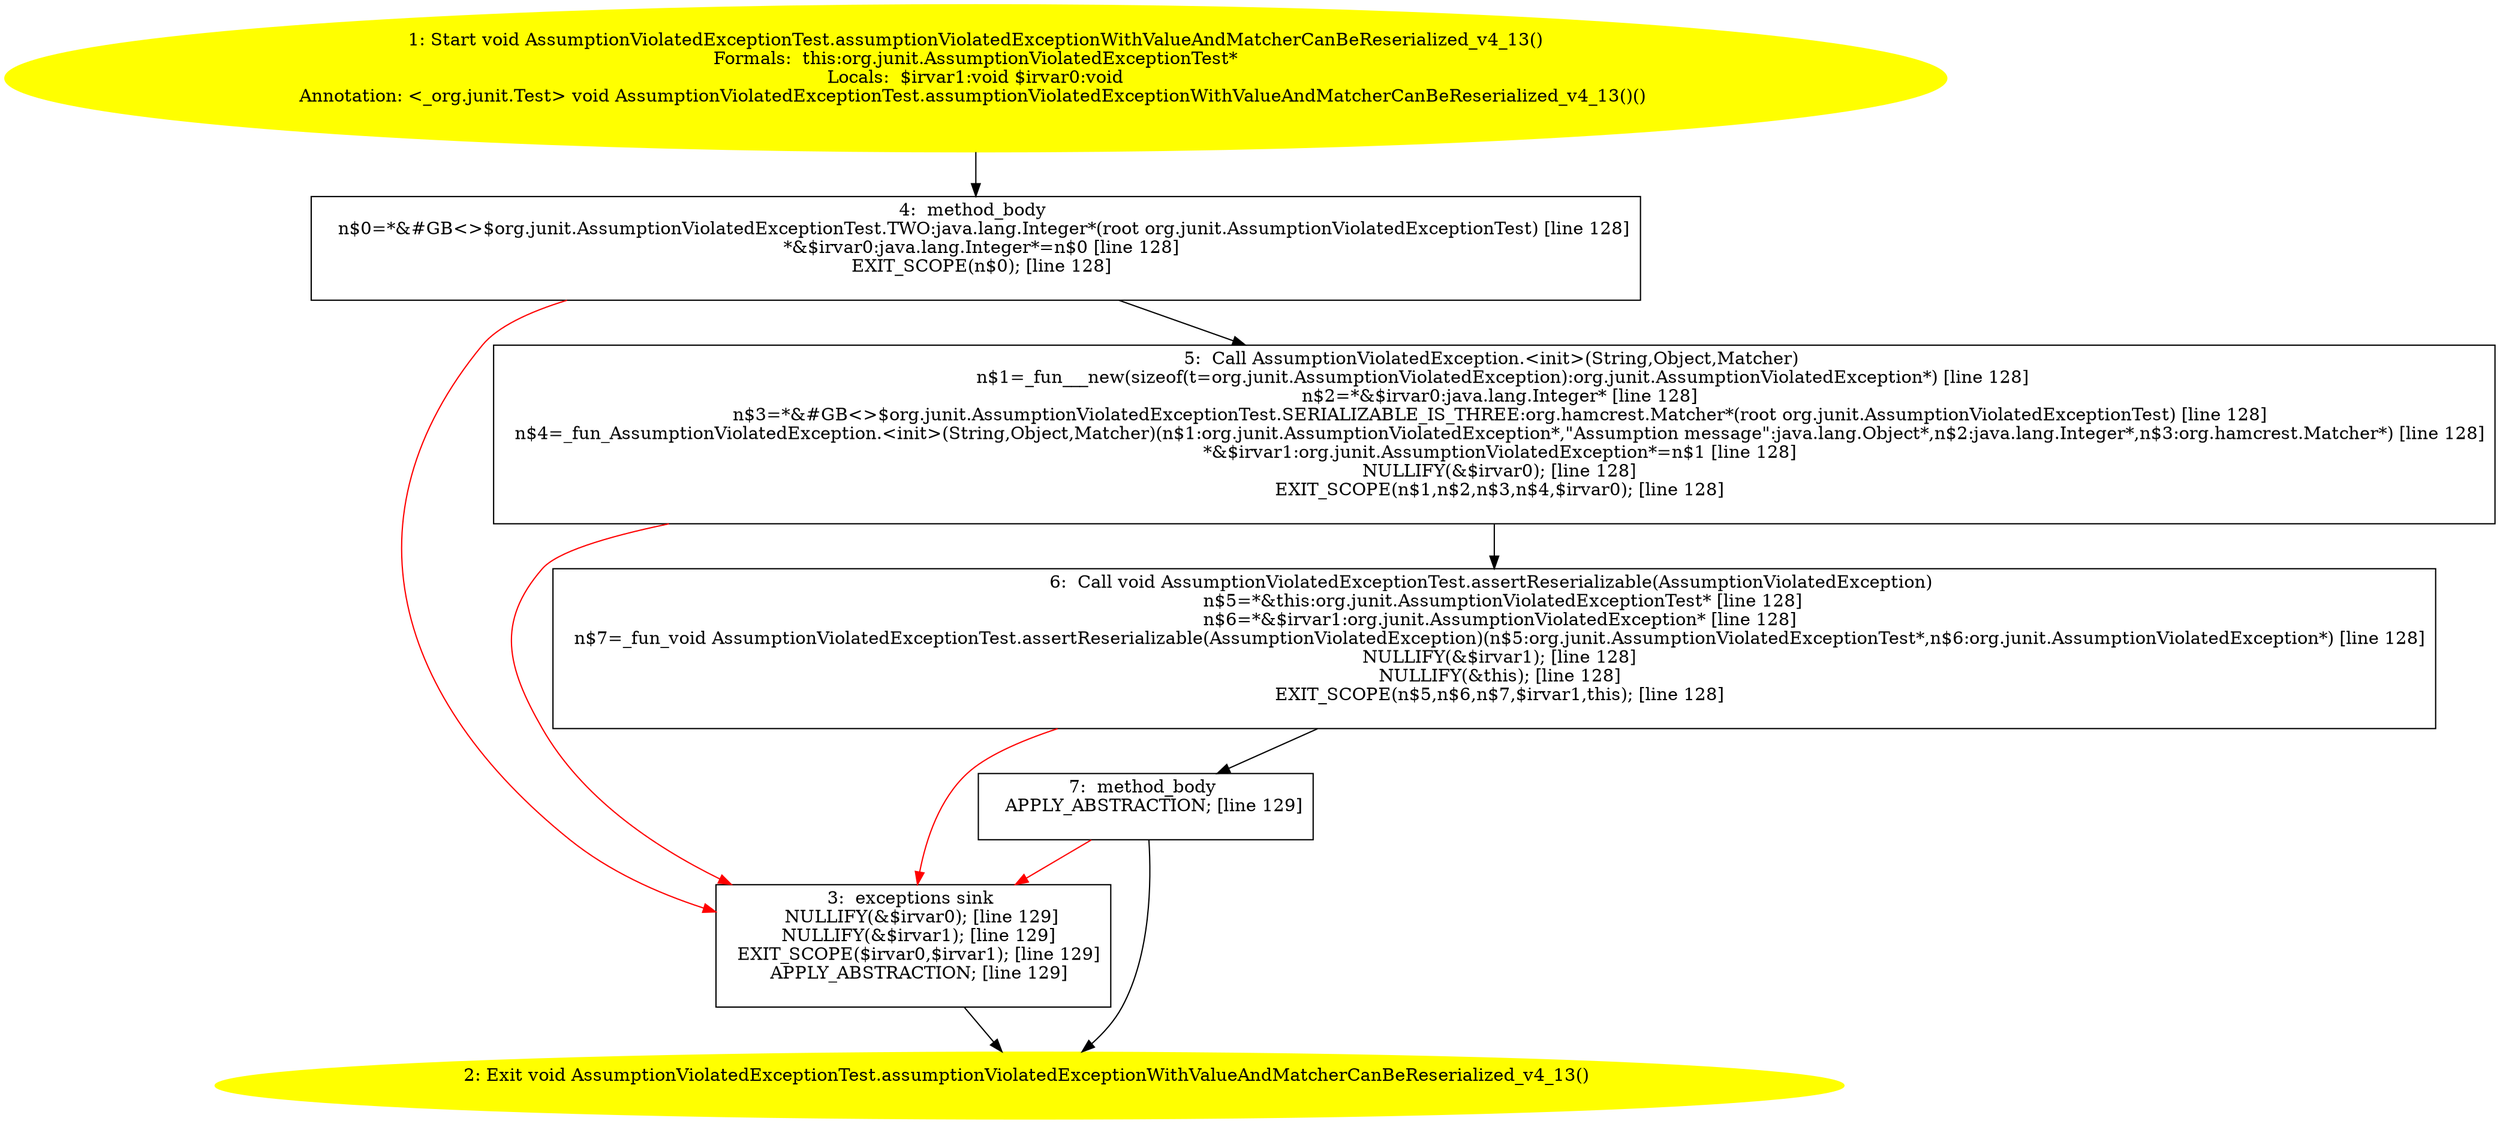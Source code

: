 /* @generated */
digraph cfg {
"org.junit.AssumptionViolatedExceptionTest.assumptionViolatedExceptionWithValueAndMatcherCanBeReseria.a3f2354e3087a687cf61a84879d0ddd3_1" [label="1: Start void AssumptionViolatedExceptionTest.assumptionViolatedExceptionWithValueAndMatcherCanBeReserialized_v4_13()\nFormals:  this:org.junit.AssumptionViolatedExceptionTest*\nLocals:  $irvar1:void $irvar0:void\nAnnotation: <_org.junit.Test> void AssumptionViolatedExceptionTest.assumptionViolatedExceptionWithValueAndMatcherCanBeReserialized_v4_13()() \n  " color=yellow style=filled]
	

	 "org.junit.AssumptionViolatedExceptionTest.assumptionViolatedExceptionWithValueAndMatcherCanBeReseria.a3f2354e3087a687cf61a84879d0ddd3_1" -> "org.junit.AssumptionViolatedExceptionTest.assumptionViolatedExceptionWithValueAndMatcherCanBeReseria.a3f2354e3087a687cf61a84879d0ddd3_4" ;
"org.junit.AssumptionViolatedExceptionTest.assumptionViolatedExceptionWithValueAndMatcherCanBeReseria.a3f2354e3087a687cf61a84879d0ddd3_2" [label="2: Exit void AssumptionViolatedExceptionTest.assumptionViolatedExceptionWithValueAndMatcherCanBeReserialized_v4_13() \n  " color=yellow style=filled]
	

"org.junit.AssumptionViolatedExceptionTest.assumptionViolatedExceptionWithValueAndMatcherCanBeReseria.a3f2354e3087a687cf61a84879d0ddd3_3" [label="3:  exceptions sink \n   NULLIFY(&$irvar0); [line 129]\n  NULLIFY(&$irvar1); [line 129]\n  EXIT_SCOPE($irvar0,$irvar1); [line 129]\n  APPLY_ABSTRACTION; [line 129]\n " shape="box"]
	

	 "org.junit.AssumptionViolatedExceptionTest.assumptionViolatedExceptionWithValueAndMatcherCanBeReseria.a3f2354e3087a687cf61a84879d0ddd3_3" -> "org.junit.AssumptionViolatedExceptionTest.assumptionViolatedExceptionWithValueAndMatcherCanBeReseria.a3f2354e3087a687cf61a84879d0ddd3_2" ;
"org.junit.AssumptionViolatedExceptionTest.assumptionViolatedExceptionWithValueAndMatcherCanBeReseria.a3f2354e3087a687cf61a84879d0ddd3_4" [label="4:  method_body \n   n$0=*&#GB<>$org.junit.AssumptionViolatedExceptionTest.TWO:java.lang.Integer*(root org.junit.AssumptionViolatedExceptionTest) [line 128]\n  *&$irvar0:java.lang.Integer*=n$0 [line 128]\n  EXIT_SCOPE(n$0); [line 128]\n " shape="box"]
	

	 "org.junit.AssumptionViolatedExceptionTest.assumptionViolatedExceptionWithValueAndMatcherCanBeReseria.a3f2354e3087a687cf61a84879d0ddd3_4" -> "org.junit.AssumptionViolatedExceptionTest.assumptionViolatedExceptionWithValueAndMatcherCanBeReseria.a3f2354e3087a687cf61a84879d0ddd3_5" ;
	 "org.junit.AssumptionViolatedExceptionTest.assumptionViolatedExceptionWithValueAndMatcherCanBeReseria.a3f2354e3087a687cf61a84879d0ddd3_4" -> "org.junit.AssumptionViolatedExceptionTest.assumptionViolatedExceptionWithValueAndMatcherCanBeReseria.a3f2354e3087a687cf61a84879d0ddd3_3" [color="red" ];
"org.junit.AssumptionViolatedExceptionTest.assumptionViolatedExceptionWithValueAndMatcherCanBeReseria.a3f2354e3087a687cf61a84879d0ddd3_5" [label="5:  Call AssumptionViolatedException.<init>(String,Object,Matcher) \n   n$1=_fun___new(sizeof(t=org.junit.AssumptionViolatedException):org.junit.AssumptionViolatedException*) [line 128]\n  n$2=*&$irvar0:java.lang.Integer* [line 128]\n  n$3=*&#GB<>$org.junit.AssumptionViolatedExceptionTest.SERIALIZABLE_IS_THREE:org.hamcrest.Matcher*(root org.junit.AssumptionViolatedExceptionTest) [line 128]\n  n$4=_fun_AssumptionViolatedException.<init>(String,Object,Matcher)(n$1:org.junit.AssumptionViolatedException*,\"Assumption message\":java.lang.Object*,n$2:java.lang.Integer*,n$3:org.hamcrest.Matcher*) [line 128]\n  *&$irvar1:org.junit.AssumptionViolatedException*=n$1 [line 128]\n  NULLIFY(&$irvar0); [line 128]\n  EXIT_SCOPE(n$1,n$2,n$3,n$4,$irvar0); [line 128]\n " shape="box"]
	

	 "org.junit.AssumptionViolatedExceptionTest.assumptionViolatedExceptionWithValueAndMatcherCanBeReseria.a3f2354e3087a687cf61a84879d0ddd3_5" -> "org.junit.AssumptionViolatedExceptionTest.assumptionViolatedExceptionWithValueAndMatcherCanBeReseria.a3f2354e3087a687cf61a84879d0ddd3_6" ;
	 "org.junit.AssumptionViolatedExceptionTest.assumptionViolatedExceptionWithValueAndMatcherCanBeReseria.a3f2354e3087a687cf61a84879d0ddd3_5" -> "org.junit.AssumptionViolatedExceptionTest.assumptionViolatedExceptionWithValueAndMatcherCanBeReseria.a3f2354e3087a687cf61a84879d0ddd3_3" [color="red" ];
"org.junit.AssumptionViolatedExceptionTest.assumptionViolatedExceptionWithValueAndMatcherCanBeReseria.a3f2354e3087a687cf61a84879d0ddd3_6" [label="6:  Call void AssumptionViolatedExceptionTest.assertReserializable(AssumptionViolatedException) \n   n$5=*&this:org.junit.AssumptionViolatedExceptionTest* [line 128]\n  n$6=*&$irvar1:org.junit.AssumptionViolatedException* [line 128]\n  n$7=_fun_void AssumptionViolatedExceptionTest.assertReserializable(AssumptionViolatedException)(n$5:org.junit.AssumptionViolatedExceptionTest*,n$6:org.junit.AssumptionViolatedException*) [line 128]\n  NULLIFY(&$irvar1); [line 128]\n  NULLIFY(&this); [line 128]\n  EXIT_SCOPE(n$5,n$6,n$7,$irvar1,this); [line 128]\n " shape="box"]
	

	 "org.junit.AssumptionViolatedExceptionTest.assumptionViolatedExceptionWithValueAndMatcherCanBeReseria.a3f2354e3087a687cf61a84879d0ddd3_6" -> "org.junit.AssumptionViolatedExceptionTest.assumptionViolatedExceptionWithValueAndMatcherCanBeReseria.a3f2354e3087a687cf61a84879d0ddd3_7" ;
	 "org.junit.AssumptionViolatedExceptionTest.assumptionViolatedExceptionWithValueAndMatcherCanBeReseria.a3f2354e3087a687cf61a84879d0ddd3_6" -> "org.junit.AssumptionViolatedExceptionTest.assumptionViolatedExceptionWithValueAndMatcherCanBeReseria.a3f2354e3087a687cf61a84879d0ddd3_3" [color="red" ];
"org.junit.AssumptionViolatedExceptionTest.assumptionViolatedExceptionWithValueAndMatcherCanBeReseria.a3f2354e3087a687cf61a84879d0ddd3_7" [label="7:  method_body \n   APPLY_ABSTRACTION; [line 129]\n " shape="box"]
	

	 "org.junit.AssumptionViolatedExceptionTest.assumptionViolatedExceptionWithValueAndMatcherCanBeReseria.a3f2354e3087a687cf61a84879d0ddd3_7" -> "org.junit.AssumptionViolatedExceptionTest.assumptionViolatedExceptionWithValueAndMatcherCanBeReseria.a3f2354e3087a687cf61a84879d0ddd3_2" ;
	 "org.junit.AssumptionViolatedExceptionTest.assumptionViolatedExceptionWithValueAndMatcherCanBeReseria.a3f2354e3087a687cf61a84879d0ddd3_7" -> "org.junit.AssumptionViolatedExceptionTest.assumptionViolatedExceptionWithValueAndMatcherCanBeReseria.a3f2354e3087a687cf61a84879d0ddd3_3" [color="red" ];
}
